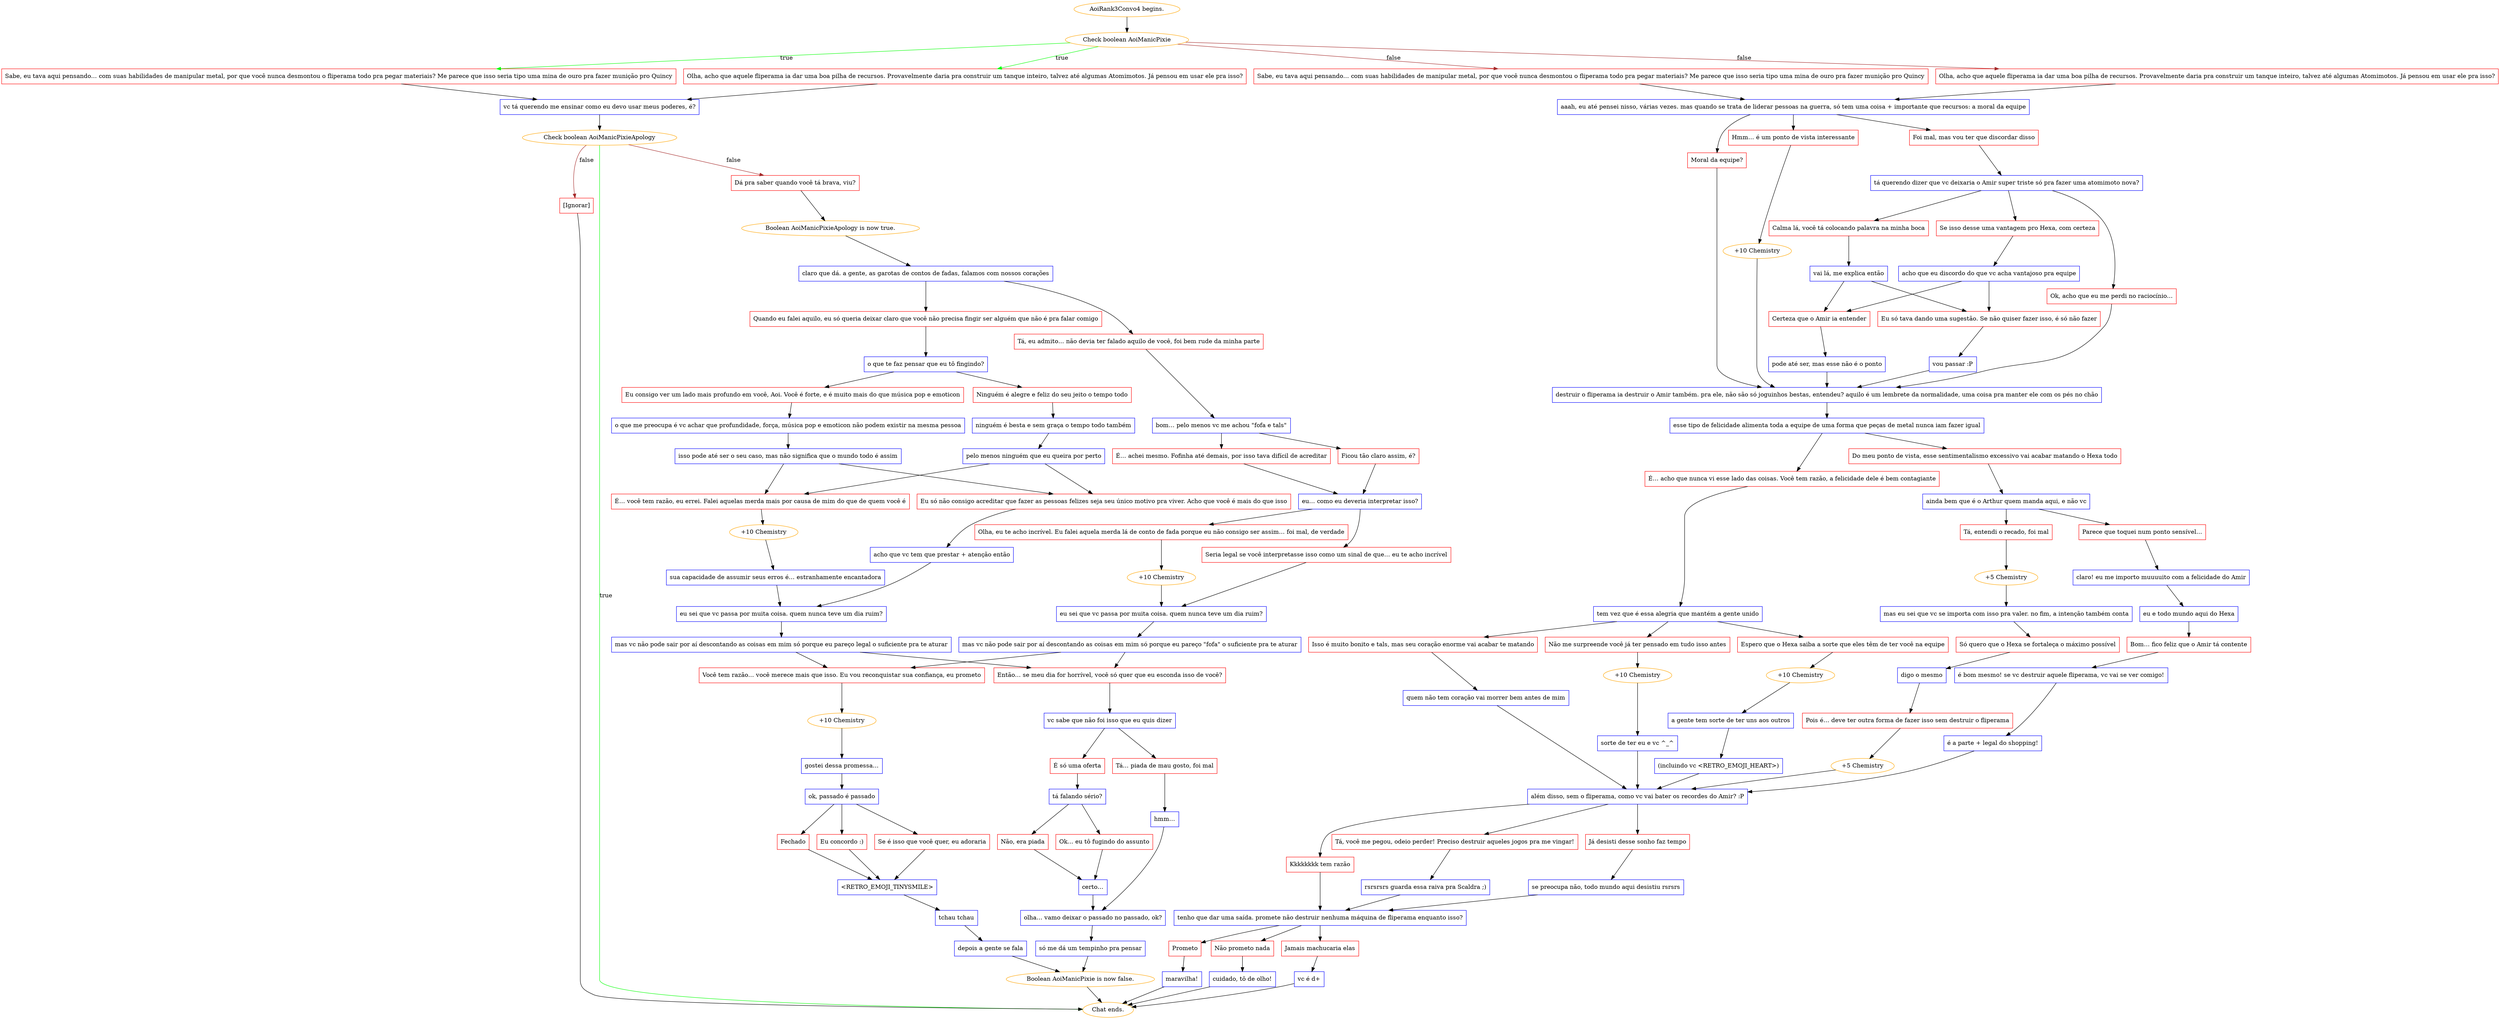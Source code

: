 digraph {
	"AoiRank3Convo4 begins." [color=orange];
		"AoiRank3Convo4 begins." -> j3883439251;
	j3883439251 [label="Check boolean AoiManicPixie",color=orange];
		j3883439251 -> j4112186124 [label=true,color=green];
		j3883439251 -> j60678869 [label=true,color=green];
		j3883439251 -> j4197160390 [label=false,color=brown];
		j3883439251 -> j2029583481 [label=false,color=brown];
	j4112186124 [label="Sabe, eu tava aqui pensando… com suas habilidades de manipular metal, por que você nunca desmontou o fliperama todo pra pegar materiais? Me parece que isso seria tipo uma mina de ouro pra fazer munição pro Quincy",shape=box,color=red];
		j4112186124 -> j358348891;
	j60678869 [label="Olha, acho que aquele fliperama ia dar uma boa pilha de recursos. Provavelmente daria pra construir um tanque inteiro, talvez até algumas Atomimotos. Já pensou em usar ele pra isso?",shape=box,color=red];
		j60678869 -> j358348891;
	j4197160390 [label="Sabe, eu tava aqui pensando… com suas habilidades de manipular metal, por que você nunca desmontou o fliperama todo pra pegar materiais? Me parece que isso seria tipo uma mina de ouro pra fazer munição pro Quincy",shape=box,color=red];
		j4197160390 -> j872171720;
	j2029583481 [label="Olha, acho que aquele fliperama ia dar uma boa pilha de recursos. Provavelmente daria pra construir um tanque inteiro, talvez até algumas Atomimotos. Já pensou em usar ele pra isso?",shape=box,color=red];
		j2029583481 -> j872171720;
	j358348891 [label="vc tá querendo me ensinar como eu devo usar meus poderes, é?",shape=box,color=blue];
		j358348891 -> j1910625347;
	j872171720 [label="aaah, eu até pensei nisso, várias vezes. mas quando se trata de liderar pessoas na guerra, só tem uma coisa + importante que recursos: a moral da equipe",shape=box,color=blue];
		j872171720 -> j3616722816;
		j872171720 -> j469343112;
		j872171720 -> j1965518957;
	j1910625347 [label="Check boolean AoiManicPixieApology",color=orange];
		j1910625347 -> "Chat ends." [label=true,color=green];
		j1910625347 -> j1300180752 [label=false,color=brown];
		j1910625347 -> j984287941 [label=false,color=brown];
	j3616722816 [label="Moral da equipe?",shape=box,color=red];
		j3616722816 -> j4012596470;
	j469343112 [label="Hmm… é um ponto de vista interessante",shape=box,color=red];
		j469343112 -> j467782110;
	j1965518957 [label="Foi mal, mas vou ter que discordar disso",shape=box,color=red];
		j1965518957 -> j664088997;
	"Chat ends." [color=orange];
	j1300180752 [label="Dá pra saber quando você tá brava, viu?",shape=box,color=red];
		j1300180752 -> j3236614229;
	j984287941 [label="[Ignorar]",shape=box,color=red];
		j984287941 -> "Chat ends.";
	j4012596470 [label="destruir o fliperama ia destruir o Amir também. pra ele, não são só joguinhos bestas, entendeu? aquilo é um lembrete da normalidade, uma coisa pra manter ele com os pés no chão",shape=box,color=blue];
		j4012596470 -> j2611380990;
	j467782110 [label="+10 Chemistry",color=orange];
		j467782110 -> j4012596470;
	j664088997 [label="tá querendo dizer que vc deixaria o Amir super triste só pra fazer uma atomimoto nova?",shape=box,color=blue];
		j664088997 -> j384137320;
		j664088997 -> j2052030489;
		j664088997 -> j4166549237;
	j3236614229 [label="Boolean AoiManicPixieApology is now true.",color=orange];
		j3236614229 -> j1656553463;
	j2611380990 [label="esse tipo de felicidade alimenta toda a equipe de uma forma que peças de metal nunca iam fazer igual",shape=box,color=blue];
		j2611380990 -> j937419290;
		j2611380990 -> j177980999;
	j384137320 [label="Se isso desse uma vantagem pro Hexa, com certeza",shape=box,color=red];
		j384137320 -> j3310367562;
	j2052030489 [label="Calma lá, você tá colocando palavra na minha boca",shape=box,color=red];
		j2052030489 -> j1177522607;
	j4166549237 [label="Ok, acho que eu me perdi no raciocínio…",shape=box,color=red];
		j4166549237 -> j4012596470;
	j1656553463 [label="claro que dá. a gente, as garotas de contos de fadas, falamos com nossos corações",shape=box,color=blue];
		j1656553463 -> j311943599;
		j1656553463 -> j1453222321;
	j937419290 [label="É… acho que nunca vi esse lado das coisas. Você tem razão, a felicidade dele é bem contagiante",shape=box,color=red];
		j937419290 -> j1840422392;
	j177980999 [label="Do meu ponto de vista, esse sentimentalismo excessivo vai acabar matando o Hexa todo",shape=box,color=red];
		j177980999 -> j1665199827;
	j3310367562 [label="acho que eu discordo do que vc acha vantajoso pra equipe",shape=box,color=blue];
		j3310367562 -> j1206777395;
		j3310367562 -> j64203088;
	j1177522607 [label="vai lá, me explica então",shape=box,color=blue];
		j1177522607 -> j1206777395;
		j1177522607 -> j64203088;
	j311943599 [label="Tá, eu admito… não devia ter falado aquilo de você, foi bem rude da minha parte",shape=box,color=red];
		j311943599 -> j1232430641;
	j1453222321 [label="Quando eu falei aquilo, eu só queria deixar claro que você não precisa fingir ser alguém que não é pra falar comigo",shape=box,color=red];
		j1453222321 -> j4019020362;
	j1840422392 [label="tem vez que é essa alegria que mantém a gente unido",shape=box,color=blue];
		j1840422392 -> j2012086966;
		j1840422392 -> j2789531417;
		j1840422392 -> j747267867;
	j1665199827 [label="ainda bem que é o Arthur quem manda aqui, e não vc",shape=box,color=blue];
		j1665199827 -> j2775435475;
		j1665199827 -> j244026181;
	j1206777395 [label="Eu só tava dando uma sugestão. Se não quiser fazer isso, é só não fazer",shape=box,color=red];
		j1206777395 -> j1910659626;
	j64203088 [label="Certeza que o Amir ia entender",shape=box,color=red];
		j64203088 -> j3331872899;
	j1232430641 [label="bom… pelo menos vc me achou \"fofa e tals\"",shape=box,color=blue];
		j1232430641 -> j1973689334;
		j1232430641 -> j2438106760;
	j4019020362 [label="o que te faz pensar que eu tô fingindo?",shape=box,color=blue];
		j4019020362 -> j4268592451;
		j4019020362 -> j815454512;
	j2012086966 [label="Não me surpreende você já ter pensado em tudo isso antes",shape=box,color=red];
		j2012086966 -> j409833436;
	j2789531417 [label="Espero que o Hexa saiba a sorte que eles têm de ter você na equipe",shape=box,color=red];
		j2789531417 -> j222878434;
	j747267867 [label="Isso é muito bonito e tals, mas seu coração enorme vai acabar te matando",shape=box,color=red];
		j747267867 -> j1541587648;
	j2775435475 [label="Tá, entendi o recado, foi mal",shape=box,color=red];
		j2775435475 -> j4066106213;
	j244026181 [label="Parece que toquei num ponto sensível…",shape=box,color=red];
		j244026181 -> j3506467153;
	j1910659626 [label="vou passar :P",shape=box,color=blue];
		j1910659626 -> j4012596470;
	j3331872899 [label="pode até ser, mas esse não é o ponto",shape=box,color=blue];
		j3331872899 -> j4012596470;
	j1973689334 [label="É… achei mesmo. Fofinha até demais, por isso tava difícil de acreditar",shape=box,color=red];
		j1973689334 -> j2378698369;
	j2438106760 [label="Ficou tão claro assim, é?",shape=box,color=red];
		j2438106760 -> j2378698369;
	j4268592451 [label="Ninguém é alegre e feliz do seu jeito o tempo todo",shape=box,color=red];
		j4268592451 -> j3170586911;
	j815454512 [label="Eu consigo ver um lado mais profundo em você, Aoi. Você é forte, e é muito mais do que música pop e emoticon",shape=box,color=red];
		j815454512 -> j743096207;
	j409833436 [label="+10 Chemistry",color=orange];
		j409833436 -> j2312166821;
	j222878434 [label="+10 Chemistry",color=orange];
		j222878434 -> j3847359510;
	j1541587648 [label="quem não tem coração vai morrer bem antes de mim",shape=box,color=blue];
		j1541587648 -> j3695063711;
	j4066106213 [label="+5 Chemistry",color=orange];
		j4066106213 -> j1913042419;
	j3506467153 [label="claro! eu me importo muuuuito com a felicidade do Amir",shape=box,color=blue];
		j3506467153 -> j617469235;
	j2378698369 [label="eu… como eu deveria interpretar isso?",shape=box,color=blue];
		j2378698369 -> j1633529655;
		j2378698369 -> j1055729796;
	j3170586911 [label="ninguém é besta e sem graça o tempo todo também",shape=box,color=blue];
		j3170586911 -> j974701225;
	j743096207 [label="o que me preocupa é vc achar que profundidade, força, música pop e emoticon não podem existir na mesma pessoa",shape=box,color=blue];
		j743096207 -> j847768146;
	j2312166821 [label="sorte de ter eu e vc ^_^",shape=box,color=blue];
		j2312166821 -> j3695063711;
	j3847359510 [label="a gente tem sorte de ter uns aos outros",shape=box,color=blue];
		j3847359510 -> j2951166492;
	j3695063711 [label="além disso, sem o fliperama, como vc vai bater os recordes do Amir? :P",shape=box,color=blue];
		j3695063711 -> j433983547;
		j3695063711 -> j3850577874;
		j3695063711 -> j2597137361;
	j1913042419 [label="mas eu sei que vc se importa com isso pra valer. no fim, a intenção também conta",shape=box,color=blue];
		j1913042419 -> j3958050310;
	j617469235 [label="eu e todo mundo aqui do Hexa",shape=box,color=blue];
		j617469235 -> j2200632991;
	j1633529655 [label="Olha, eu te acho incrível. Eu falei aquela merda lá de conto de fada porque eu não consigo ser assim… foi mal, de verdade",shape=box,color=red];
		j1633529655 -> j2771698572;
	j1055729796 [label="Seria legal se você interpretasse isso como um sinal de que… eu te acho incrível",shape=box,color=red];
		j1055729796 -> j4062387760;
	j974701225 [label="pelo menos ninguém que eu queira por perto",shape=box,color=blue];
		j974701225 -> j2651758920;
		j974701225 -> j3987397611;
	j847768146 [label="isso pode até ser o seu caso, mas não significa que o mundo todo é assim",shape=box,color=blue];
		j847768146 -> j3987397611;
		j847768146 -> j2651758920;
	j2951166492 [label="(incluindo vc <RETRO_EMOJI_HEART>)",shape=box,color=blue];
		j2951166492 -> j3695063711;
	j433983547 [label="Tá, você me pegou, odeio perder! Preciso destruir aqueles jogos pra me vingar!",shape=box,color=red];
		j433983547 -> j3901197663;
	j3850577874 [label="Kkkkkkkk tem razão",shape=box,color=red];
		j3850577874 -> j3478285023;
	j2597137361 [label="Já desisti desse sonho faz tempo",shape=box,color=red];
		j2597137361 -> j1189614544;
	j3958050310 [label="Só quero que o Hexa se fortaleça o máximo possível",shape=box,color=red];
		j3958050310 -> j3424566542;
	j2200632991 [label="Bom… fico feliz que o Amir tá contente",shape=box,color=red];
		j2200632991 -> j441853682;
	j2771698572 [label="+10 Chemistry",color=orange];
		j2771698572 -> j4062387760;
	j4062387760 [label="eu sei que vc passa por muita coisa. quem nunca teve um dia ruim?",shape=box,color=blue];
		j4062387760 -> j2561899542;
	j2651758920 [label="Eu só não consigo acreditar que fazer as pessoas felizes seja seu único motivo pra viver. Acho que você é mais do que isso",shape=box,color=red];
		j2651758920 -> j2032365957;
	j3987397611 [label="É… você tem razão, eu errei. Falei aquelas merda mais por causa de mim do que de quem você é",shape=box,color=red];
		j3987397611 -> j1242552891;
	j3901197663 [label="rsrsrsrs guarda essa raiva pra Scaldra ;)",shape=box,color=blue];
		j3901197663 -> j3478285023;
	j3478285023 [label="tenho que dar uma saída. promete não destruir nenhuma máquina de fliperama enquanto isso?",shape=box,color=blue];
		j3478285023 -> j2353841122;
		j3478285023 -> j2791717301;
		j3478285023 -> j213574604;
	j1189614544 [label="se preocupa não, todo mundo aqui desistiu rsrsrs",shape=box,color=blue];
		j1189614544 -> j3478285023;
	j3424566542 [label="digo o mesmo",shape=box,color=blue];
		j3424566542 -> j1716123322;
	j441853682 [label="é bom mesmo! se vc destruir aquele fliperama, vc vai se ver comigo!",shape=box,color=blue];
		j441853682 -> j1747719400;
	j2561899542 [label="mas vc não pode sair por aí descontando as coisas em mim só porque eu pareço \"fofa\" o suficiente pra te aturar",shape=box,color=blue];
		j2561899542 -> j913324529;
		j2561899542 -> j923012516;
	j2032365957 [label="acho que vc tem que prestar + atenção então",shape=box,color=blue];
		j2032365957 -> j1228096228;
	j1242552891 [label="+10 Chemistry",color=orange];
		j1242552891 -> j33247199;
	j2353841122 [label="Prometo",shape=box,color=red];
		j2353841122 -> j3157046444;
	j2791717301 [label="Não prometo nada",shape=box,color=red];
		j2791717301 -> j678493358;
	j213574604 [label="Jamais machucaria elas",shape=box,color=red];
		j213574604 -> j423783046;
	j1716123322 [label="Pois é… deve ter outra forma de fazer isso sem destruir o fliperama",shape=box,color=red];
		j1716123322 -> j2661030648;
	j1747719400 [label="é a parte + legal do shopping!",shape=box,color=blue];
		j1747719400 -> j3695063711;
	j913324529 [label="Você tem razão… você merece mais que isso. Eu vou reconquistar sua confiança, eu prometo",shape=box,color=red];
		j913324529 -> j2630766289;
	j923012516 [label="Então… se meu dia for horrível, você só quer que eu esconda isso de você?",shape=box,color=red];
		j923012516 -> j2760158804;
	j1228096228 [label="eu sei que vc passa por muita coisa. quem nunca teve um dia ruim?",shape=box,color=blue];
		j1228096228 -> j1817312006;
	j33247199 [label="sua capacidade de assumir seus erros é… estranhamente encantadora",shape=box,color=blue];
		j33247199 -> j1228096228;
	j3157046444 [label="maravilha!",shape=box,color=blue];
		j3157046444 -> "Chat ends.";
	j678493358 [label="cuidado, tô de olho!",shape=box,color=blue];
		j678493358 -> "Chat ends.";
	j423783046 [label="vc é d+",shape=box,color=blue];
		j423783046 -> "Chat ends.";
	j2661030648 [label="+5 Chemistry",color=orange];
		j2661030648 -> j3695063711;
	j2630766289 [label="+10 Chemistry",color=orange];
		j2630766289 -> j2566396156;
	j2760158804 [label="vc sabe que não foi isso que eu quis dizer",shape=box,color=blue];
		j2760158804 -> j1254151465;
		j2760158804 -> j3485659698;
	j1817312006 [label="mas vc não pode sair por aí descontando as coisas em mim só porque eu pareço legal o suficiente pra te aturar",shape=box,color=blue];
		j1817312006 -> j913324529;
		j1817312006 -> j923012516;
	j2566396156 [label="gostei dessa promessa…",shape=box,color=blue];
		j2566396156 -> j1326004598;
	j1254151465 [label="É só uma oferta",shape=box,color=red];
		j1254151465 -> j3053806752;
	j3485659698 [label="Tá… piada de mau gosto, foi mal",shape=box,color=red];
		j3485659698 -> j3531421914;
	j1326004598 [label="ok, passado é passado",shape=box,color=blue];
		j1326004598 -> j624564983;
		j1326004598 -> j1721711045;
		j1326004598 -> j972827027;
	j3053806752 [label="tá falando sério?",shape=box,color=blue];
		j3053806752 -> j672097543;
		j3053806752 -> j795657237;
	j3531421914 [label="hmm…",shape=box,color=blue];
		j3531421914 -> j3190039964;
	j624564983 [label="Fechado",shape=box,color=red];
		j624564983 -> j558031807;
	j1721711045 [label="Eu concordo :)",shape=box,color=red];
		j1721711045 -> j558031807;
	j972827027 [label="Se é isso que você quer, eu adoraria",shape=box,color=red];
		j972827027 -> j558031807;
	j672097543 [label="Ok… eu tô fugindo do assunto",shape=box,color=red];
		j672097543 -> j354526936;
	j795657237 [label="Não, era piada",shape=box,color=red];
		j795657237 -> j354526936;
	j3190039964 [label="olha… vamo deixar o passado no passado, ok?",shape=box,color=blue];
		j3190039964 -> j1883569450;
	j558031807 [label="<RETRO_EMOJI_TINYSMILE>",shape=box,color=blue];
		j558031807 -> j3767995289;
	j354526936 [label="certo…",shape=box,color=blue];
		j354526936 -> j3190039964;
	j1883569450 [label="só me dá um tempinho pra pensar",shape=box,color=blue];
		j1883569450 -> j4025535607;
	j3767995289 [label="tchau tchau",shape=box,color=blue];
		j3767995289 -> j2378165608;
	j4025535607 [label="Boolean AoiManicPixie is now false.",color=orange];
		j4025535607 -> "Chat ends.";
	j2378165608 [label="depois a gente se fala",shape=box,color=blue];
		j2378165608 -> j4025535607;
}